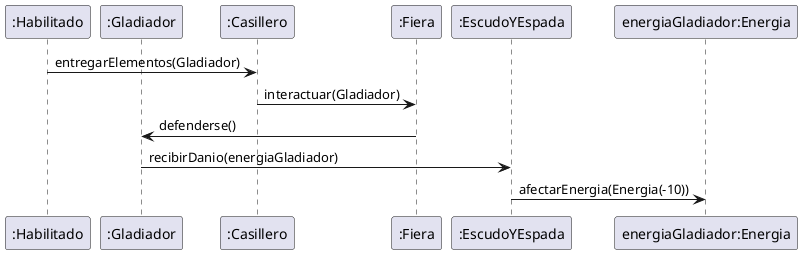 @startuml gladiadorConEscudoYEspadaEncuentraUnaFiera

participant Habilitado as ":Habilitado"
participant Gladiador as ":Gladiador"

participant Casillero as ":Casillero"
participant Fiera as ":Fiera"

participant EscudoYEspada as ":EscudoYEspada"
participant energiaGladiador as "energiaGladiador:Energia"

Habilitado -> Casillero: entregarElementos(Gladiador)
Casillero -> Fiera: interactuar(Gladiador)

Fiera -> Gladiador: defenderse()
Gladiador -> EscudoYEspada: recibirDanio(energiaGladiador)
EscudoYEspada -> energiaGladiador: afectarEnergia(Energia(-10))


@enduml